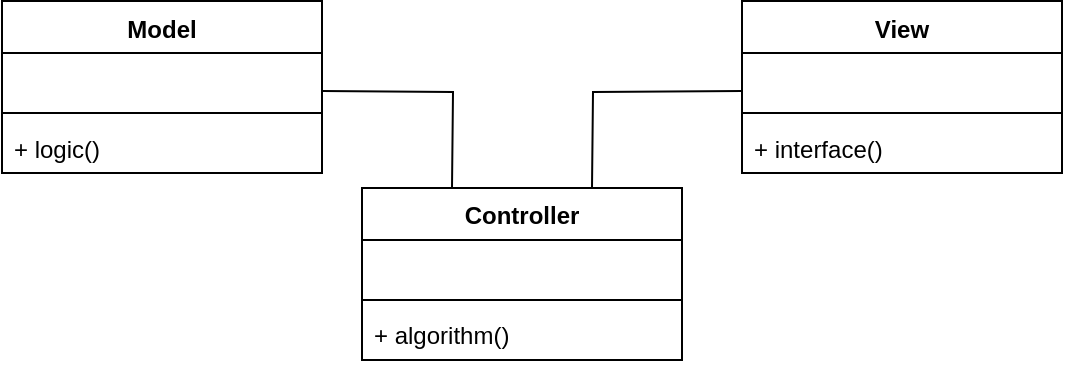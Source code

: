 <mxfile version="24.8.4">
  <diagram name="Seite-1" id="YutpIX9PzHls5-RBZJia">
    <mxGraphModel dx="783" dy="711" grid="1" gridSize="10" guides="1" tooltips="1" connect="1" arrows="1" fold="1" page="1" pageScale="1" pageWidth="827" pageHeight="1169" math="0" shadow="0">
      <root>
        <mxCell id="0" />
        <mxCell id="1" parent="0" />
        <mxCell id="JrU0KynnhHuHfJJBrLCP-10" style="edgeStyle=orthogonalEdgeStyle;rounded=0;orthogonalLoop=1;jettySize=auto;html=1;entryX=0.25;entryY=0;entryDx=0;entryDy=0;endArrow=none;endFill=0;" edge="1" parent="1">
          <mxGeometry relative="1" as="geometry">
            <mxPoint x="270" y="311.5" as="sourcePoint" />
            <mxPoint x="335" y="360" as="targetPoint" />
          </mxGeometry>
        </mxCell>
        <mxCell id="JrU0KynnhHuHfJJBrLCP-11" style="edgeStyle=orthogonalEdgeStyle;rounded=0;orthogonalLoop=1;jettySize=auto;html=1;entryX=0.75;entryY=0;entryDx=0;entryDy=0;endArrow=none;endFill=0;" edge="1" parent="1">
          <mxGeometry relative="1" as="geometry">
            <mxPoint x="480" y="311.5" as="sourcePoint" />
            <mxPoint x="405" y="360" as="targetPoint" />
          </mxGeometry>
        </mxCell>
        <mxCell id="JrU0KynnhHuHfJJBrLCP-13" value="Model" style="swimlane;fontStyle=1;align=center;verticalAlign=top;childLayout=stackLayout;horizontal=1;startSize=26;horizontalStack=0;resizeParent=1;resizeParentMax=0;resizeLast=0;collapsible=1;marginBottom=0;whiteSpace=wrap;html=1;" vertex="1" parent="1">
          <mxGeometry x="110" y="266.5" width="160" height="86" as="geometry" />
        </mxCell>
        <mxCell id="JrU0KynnhHuHfJJBrLCP-14" value="&amp;nbsp; &amp;nbsp;&amp;nbsp;" style="text;strokeColor=none;fillColor=none;align=left;verticalAlign=top;spacingLeft=4;spacingRight=4;overflow=hidden;rotatable=0;points=[[0,0.5],[1,0.5]];portConstraint=eastwest;whiteSpace=wrap;html=1;" vertex="1" parent="JrU0KynnhHuHfJJBrLCP-13">
          <mxGeometry y="26" width="160" height="26" as="geometry" />
        </mxCell>
        <mxCell id="JrU0KynnhHuHfJJBrLCP-15" value="" style="line;strokeWidth=1;fillColor=none;align=left;verticalAlign=middle;spacingTop=-1;spacingLeft=3;spacingRight=3;rotatable=0;labelPosition=right;points=[];portConstraint=eastwest;strokeColor=inherit;" vertex="1" parent="JrU0KynnhHuHfJJBrLCP-13">
          <mxGeometry y="52" width="160" height="8" as="geometry" />
        </mxCell>
        <mxCell id="JrU0KynnhHuHfJJBrLCP-16" value="+ logic()" style="text;strokeColor=none;fillColor=none;align=left;verticalAlign=top;spacingLeft=4;spacingRight=4;overflow=hidden;rotatable=0;points=[[0,0.5],[1,0.5]];portConstraint=eastwest;whiteSpace=wrap;html=1;" vertex="1" parent="JrU0KynnhHuHfJJBrLCP-13">
          <mxGeometry y="60" width="160" height="26" as="geometry" />
        </mxCell>
        <mxCell id="JrU0KynnhHuHfJJBrLCP-25" value="Controller" style="swimlane;fontStyle=1;align=center;verticalAlign=top;childLayout=stackLayout;horizontal=1;startSize=26;horizontalStack=0;resizeParent=1;resizeParentMax=0;resizeLast=0;collapsible=1;marginBottom=0;whiteSpace=wrap;html=1;" vertex="1" parent="1">
          <mxGeometry x="290" y="360" width="160" height="86" as="geometry" />
        </mxCell>
        <mxCell id="JrU0KynnhHuHfJJBrLCP-26" value="&amp;nbsp; &amp;nbsp;&amp;nbsp;" style="text;strokeColor=none;fillColor=none;align=left;verticalAlign=top;spacingLeft=4;spacingRight=4;overflow=hidden;rotatable=0;points=[[0,0.5],[1,0.5]];portConstraint=eastwest;whiteSpace=wrap;html=1;" vertex="1" parent="JrU0KynnhHuHfJJBrLCP-25">
          <mxGeometry y="26" width="160" height="26" as="geometry" />
        </mxCell>
        <mxCell id="JrU0KynnhHuHfJJBrLCP-27" value="" style="line;strokeWidth=1;fillColor=none;align=left;verticalAlign=middle;spacingTop=-1;spacingLeft=3;spacingRight=3;rotatable=0;labelPosition=right;points=[];portConstraint=eastwest;strokeColor=inherit;" vertex="1" parent="JrU0KynnhHuHfJJBrLCP-25">
          <mxGeometry y="52" width="160" height="8" as="geometry" />
        </mxCell>
        <mxCell id="JrU0KynnhHuHfJJBrLCP-28" value="+ algorithm()" style="text;strokeColor=none;fillColor=none;align=left;verticalAlign=top;spacingLeft=4;spacingRight=4;overflow=hidden;rotatable=0;points=[[0,0.5],[1,0.5]];portConstraint=eastwest;whiteSpace=wrap;html=1;" vertex="1" parent="JrU0KynnhHuHfJJBrLCP-25">
          <mxGeometry y="60" width="160" height="26" as="geometry" />
        </mxCell>
        <mxCell id="JrU0KynnhHuHfJJBrLCP-29" value="View" style="swimlane;fontStyle=1;align=center;verticalAlign=top;childLayout=stackLayout;horizontal=1;startSize=26;horizontalStack=0;resizeParent=1;resizeParentMax=0;resizeLast=0;collapsible=1;marginBottom=0;whiteSpace=wrap;html=1;" vertex="1" parent="1">
          <mxGeometry x="480" y="266.5" width="160" height="86" as="geometry" />
        </mxCell>
        <mxCell id="JrU0KynnhHuHfJJBrLCP-30" value="&amp;nbsp; &amp;nbsp;&amp;nbsp;" style="text;strokeColor=none;fillColor=none;align=left;verticalAlign=top;spacingLeft=4;spacingRight=4;overflow=hidden;rotatable=0;points=[[0,0.5],[1,0.5]];portConstraint=eastwest;whiteSpace=wrap;html=1;" vertex="1" parent="JrU0KynnhHuHfJJBrLCP-29">
          <mxGeometry y="26" width="160" height="26" as="geometry" />
        </mxCell>
        <mxCell id="JrU0KynnhHuHfJJBrLCP-31" value="" style="line;strokeWidth=1;fillColor=none;align=left;verticalAlign=middle;spacingTop=-1;spacingLeft=3;spacingRight=3;rotatable=0;labelPosition=right;points=[];portConstraint=eastwest;strokeColor=inherit;" vertex="1" parent="JrU0KynnhHuHfJJBrLCP-29">
          <mxGeometry y="52" width="160" height="8" as="geometry" />
        </mxCell>
        <mxCell id="JrU0KynnhHuHfJJBrLCP-32" value="+ interface()" style="text;strokeColor=none;fillColor=none;align=left;verticalAlign=top;spacingLeft=4;spacingRight=4;overflow=hidden;rotatable=0;points=[[0,0.5],[1,0.5]];portConstraint=eastwest;whiteSpace=wrap;html=1;" vertex="1" parent="JrU0KynnhHuHfJJBrLCP-29">
          <mxGeometry y="60" width="160" height="26" as="geometry" />
        </mxCell>
      </root>
    </mxGraphModel>
  </diagram>
</mxfile>
